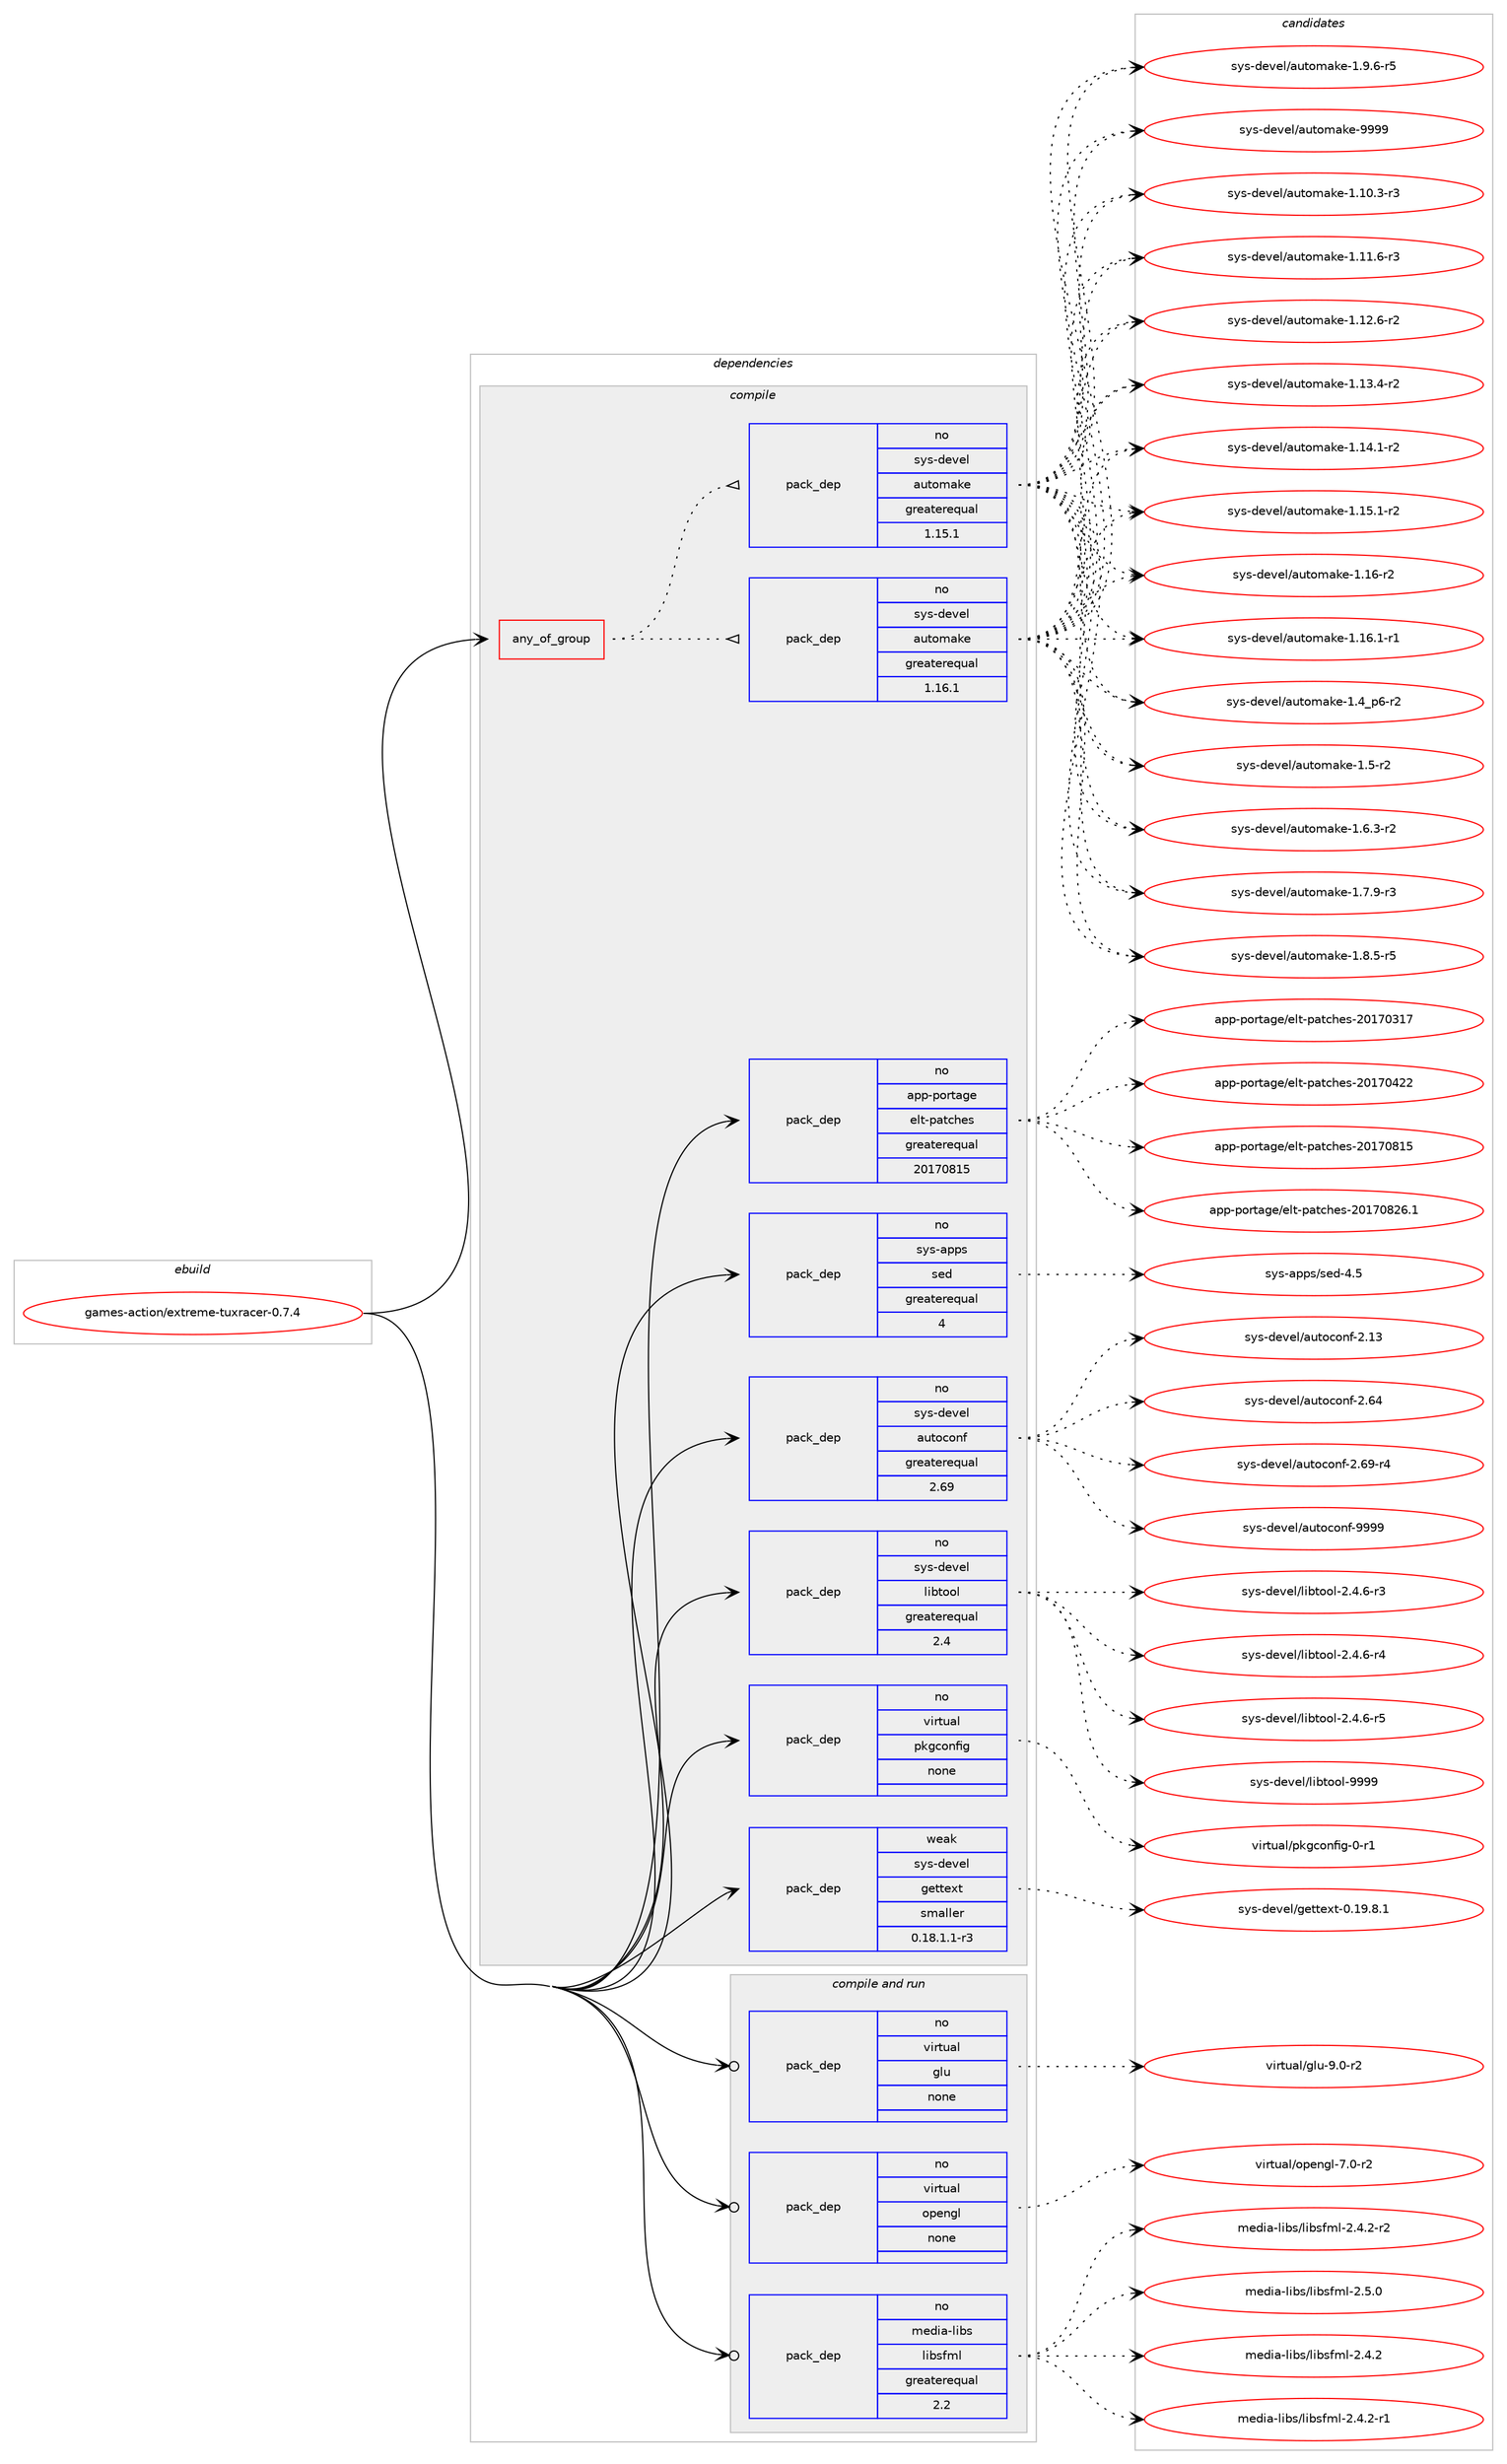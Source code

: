 digraph prolog {

# *************
# Graph options
# *************

newrank=true;
concentrate=true;
compound=true;
graph [rankdir=LR,fontname=Helvetica,fontsize=10,ranksep=1.5];#, ranksep=2.5, nodesep=0.2];
edge  [arrowhead=vee];
node  [fontname=Helvetica,fontsize=10];

# **********
# The ebuild
# **********

subgraph cluster_leftcol {
color=gray;
rank=same;
label=<<i>ebuild</i>>;
id [label="games-action/extreme-tuxracer-0.7.4", color=red, width=4, href="../games-action/extreme-tuxracer-0.7.4.svg"];
}

# ****************
# The dependencies
# ****************

subgraph cluster_midcol {
color=gray;
label=<<i>dependencies</i>>;
subgraph cluster_compile {
fillcolor="#eeeeee";
style=filled;
label=<<i>compile</i>>;
subgraph any157 {
dependency9639 [label=<<TABLE BORDER="0" CELLBORDER="1" CELLSPACING="0" CELLPADDING="4"><TR><TD CELLPADDING="10">any_of_group</TD></TR></TABLE>>, shape=none, color=red];subgraph pack7286 {
dependency9640 [label=<<TABLE BORDER="0" CELLBORDER="1" CELLSPACING="0" CELLPADDING="4" WIDTH="220"><TR><TD ROWSPAN="6" CELLPADDING="30">pack_dep</TD></TR><TR><TD WIDTH="110">no</TD></TR><TR><TD>sys-devel</TD></TR><TR><TD>automake</TD></TR><TR><TD>greaterequal</TD></TR><TR><TD>1.16.1</TD></TR></TABLE>>, shape=none, color=blue];
}
dependency9639:e -> dependency9640:w [weight=20,style="dotted",arrowhead="oinv"];
subgraph pack7287 {
dependency9641 [label=<<TABLE BORDER="0" CELLBORDER="1" CELLSPACING="0" CELLPADDING="4" WIDTH="220"><TR><TD ROWSPAN="6" CELLPADDING="30">pack_dep</TD></TR><TR><TD WIDTH="110">no</TD></TR><TR><TD>sys-devel</TD></TR><TR><TD>automake</TD></TR><TR><TD>greaterequal</TD></TR><TR><TD>1.15.1</TD></TR></TABLE>>, shape=none, color=blue];
}
dependency9639:e -> dependency9641:w [weight=20,style="dotted",arrowhead="oinv"];
}
id:e -> dependency9639:w [weight=20,style="solid",arrowhead="vee"];
subgraph pack7288 {
dependency9642 [label=<<TABLE BORDER="0" CELLBORDER="1" CELLSPACING="0" CELLPADDING="4" WIDTH="220"><TR><TD ROWSPAN="6" CELLPADDING="30">pack_dep</TD></TR><TR><TD WIDTH="110">no</TD></TR><TR><TD>app-portage</TD></TR><TR><TD>elt-patches</TD></TR><TR><TD>greaterequal</TD></TR><TR><TD>20170815</TD></TR></TABLE>>, shape=none, color=blue];
}
id:e -> dependency9642:w [weight=20,style="solid",arrowhead="vee"];
subgraph pack7289 {
dependency9643 [label=<<TABLE BORDER="0" CELLBORDER="1" CELLSPACING="0" CELLPADDING="4" WIDTH="220"><TR><TD ROWSPAN="6" CELLPADDING="30">pack_dep</TD></TR><TR><TD WIDTH="110">no</TD></TR><TR><TD>sys-apps</TD></TR><TR><TD>sed</TD></TR><TR><TD>greaterequal</TD></TR><TR><TD>4</TD></TR></TABLE>>, shape=none, color=blue];
}
id:e -> dependency9643:w [weight=20,style="solid",arrowhead="vee"];
subgraph pack7290 {
dependency9644 [label=<<TABLE BORDER="0" CELLBORDER="1" CELLSPACING="0" CELLPADDING="4" WIDTH="220"><TR><TD ROWSPAN="6" CELLPADDING="30">pack_dep</TD></TR><TR><TD WIDTH="110">no</TD></TR><TR><TD>sys-devel</TD></TR><TR><TD>autoconf</TD></TR><TR><TD>greaterequal</TD></TR><TR><TD>2.69</TD></TR></TABLE>>, shape=none, color=blue];
}
id:e -> dependency9644:w [weight=20,style="solid",arrowhead="vee"];
subgraph pack7291 {
dependency9645 [label=<<TABLE BORDER="0" CELLBORDER="1" CELLSPACING="0" CELLPADDING="4" WIDTH="220"><TR><TD ROWSPAN="6" CELLPADDING="30">pack_dep</TD></TR><TR><TD WIDTH="110">no</TD></TR><TR><TD>sys-devel</TD></TR><TR><TD>libtool</TD></TR><TR><TD>greaterequal</TD></TR><TR><TD>2.4</TD></TR></TABLE>>, shape=none, color=blue];
}
id:e -> dependency9645:w [weight=20,style="solid",arrowhead="vee"];
subgraph pack7292 {
dependency9646 [label=<<TABLE BORDER="0" CELLBORDER="1" CELLSPACING="0" CELLPADDING="4" WIDTH="220"><TR><TD ROWSPAN="6" CELLPADDING="30">pack_dep</TD></TR><TR><TD WIDTH="110">no</TD></TR><TR><TD>virtual</TD></TR><TR><TD>pkgconfig</TD></TR><TR><TD>none</TD></TR><TR><TD></TD></TR></TABLE>>, shape=none, color=blue];
}
id:e -> dependency9646:w [weight=20,style="solid",arrowhead="vee"];
subgraph pack7293 {
dependency9647 [label=<<TABLE BORDER="0" CELLBORDER="1" CELLSPACING="0" CELLPADDING="4" WIDTH="220"><TR><TD ROWSPAN="6" CELLPADDING="30">pack_dep</TD></TR><TR><TD WIDTH="110">weak</TD></TR><TR><TD>sys-devel</TD></TR><TR><TD>gettext</TD></TR><TR><TD>smaller</TD></TR><TR><TD>0.18.1.1-r3</TD></TR></TABLE>>, shape=none, color=blue];
}
id:e -> dependency9647:w [weight=20,style="solid",arrowhead="vee"];
}
subgraph cluster_compileandrun {
fillcolor="#eeeeee";
style=filled;
label=<<i>compile and run</i>>;
subgraph pack7294 {
dependency9648 [label=<<TABLE BORDER="0" CELLBORDER="1" CELLSPACING="0" CELLPADDING="4" WIDTH="220"><TR><TD ROWSPAN="6" CELLPADDING="30">pack_dep</TD></TR><TR><TD WIDTH="110">no</TD></TR><TR><TD>media-libs</TD></TR><TR><TD>libsfml</TD></TR><TR><TD>greaterequal</TD></TR><TR><TD>2.2</TD></TR></TABLE>>, shape=none, color=blue];
}
id:e -> dependency9648:w [weight=20,style="solid",arrowhead="odotvee"];
subgraph pack7295 {
dependency9649 [label=<<TABLE BORDER="0" CELLBORDER="1" CELLSPACING="0" CELLPADDING="4" WIDTH="220"><TR><TD ROWSPAN="6" CELLPADDING="30">pack_dep</TD></TR><TR><TD WIDTH="110">no</TD></TR><TR><TD>virtual</TD></TR><TR><TD>glu</TD></TR><TR><TD>none</TD></TR><TR><TD></TD></TR></TABLE>>, shape=none, color=blue];
}
id:e -> dependency9649:w [weight=20,style="solid",arrowhead="odotvee"];
subgraph pack7296 {
dependency9650 [label=<<TABLE BORDER="0" CELLBORDER="1" CELLSPACING="0" CELLPADDING="4" WIDTH="220"><TR><TD ROWSPAN="6" CELLPADDING="30">pack_dep</TD></TR><TR><TD WIDTH="110">no</TD></TR><TR><TD>virtual</TD></TR><TR><TD>opengl</TD></TR><TR><TD>none</TD></TR><TR><TD></TD></TR></TABLE>>, shape=none, color=blue];
}
id:e -> dependency9650:w [weight=20,style="solid",arrowhead="odotvee"];
}
subgraph cluster_run {
fillcolor="#eeeeee";
style=filled;
label=<<i>run</i>>;
}
}

# **************
# The candidates
# **************

subgraph cluster_choices {
rank=same;
color=gray;
label=<<i>candidates</i>>;

subgraph choice7286 {
color=black;
nodesep=1;
choice11512111545100101118101108479711711611110997107101454946494846514511451 [label="sys-devel/automake-1.10.3-r3", color=red, width=4,href="../sys-devel/automake-1.10.3-r3.svg"];
choice11512111545100101118101108479711711611110997107101454946494946544511451 [label="sys-devel/automake-1.11.6-r3", color=red, width=4,href="../sys-devel/automake-1.11.6-r3.svg"];
choice11512111545100101118101108479711711611110997107101454946495046544511450 [label="sys-devel/automake-1.12.6-r2", color=red, width=4,href="../sys-devel/automake-1.12.6-r2.svg"];
choice11512111545100101118101108479711711611110997107101454946495146524511450 [label="sys-devel/automake-1.13.4-r2", color=red, width=4,href="../sys-devel/automake-1.13.4-r2.svg"];
choice11512111545100101118101108479711711611110997107101454946495246494511450 [label="sys-devel/automake-1.14.1-r2", color=red, width=4,href="../sys-devel/automake-1.14.1-r2.svg"];
choice11512111545100101118101108479711711611110997107101454946495346494511450 [label="sys-devel/automake-1.15.1-r2", color=red, width=4,href="../sys-devel/automake-1.15.1-r2.svg"];
choice1151211154510010111810110847971171161111099710710145494649544511450 [label="sys-devel/automake-1.16-r2", color=red, width=4,href="../sys-devel/automake-1.16-r2.svg"];
choice11512111545100101118101108479711711611110997107101454946495446494511449 [label="sys-devel/automake-1.16.1-r1", color=red, width=4,href="../sys-devel/automake-1.16.1-r1.svg"];
choice115121115451001011181011084797117116111109971071014549465295112544511450 [label="sys-devel/automake-1.4_p6-r2", color=red, width=4,href="../sys-devel/automake-1.4_p6-r2.svg"];
choice11512111545100101118101108479711711611110997107101454946534511450 [label="sys-devel/automake-1.5-r2", color=red, width=4,href="../sys-devel/automake-1.5-r2.svg"];
choice115121115451001011181011084797117116111109971071014549465446514511450 [label="sys-devel/automake-1.6.3-r2", color=red, width=4,href="../sys-devel/automake-1.6.3-r2.svg"];
choice115121115451001011181011084797117116111109971071014549465546574511451 [label="sys-devel/automake-1.7.9-r3", color=red, width=4,href="../sys-devel/automake-1.7.9-r3.svg"];
choice115121115451001011181011084797117116111109971071014549465646534511453 [label="sys-devel/automake-1.8.5-r5", color=red, width=4,href="../sys-devel/automake-1.8.5-r5.svg"];
choice115121115451001011181011084797117116111109971071014549465746544511453 [label="sys-devel/automake-1.9.6-r5", color=red, width=4,href="../sys-devel/automake-1.9.6-r5.svg"];
choice115121115451001011181011084797117116111109971071014557575757 [label="sys-devel/automake-9999", color=red, width=4,href="../sys-devel/automake-9999.svg"];
dependency9640:e -> choice11512111545100101118101108479711711611110997107101454946494846514511451:w [style=dotted,weight="100"];
dependency9640:e -> choice11512111545100101118101108479711711611110997107101454946494946544511451:w [style=dotted,weight="100"];
dependency9640:e -> choice11512111545100101118101108479711711611110997107101454946495046544511450:w [style=dotted,weight="100"];
dependency9640:e -> choice11512111545100101118101108479711711611110997107101454946495146524511450:w [style=dotted,weight="100"];
dependency9640:e -> choice11512111545100101118101108479711711611110997107101454946495246494511450:w [style=dotted,weight="100"];
dependency9640:e -> choice11512111545100101118101108479711711611110997107101454946495346494511450:w [style=dotted,weight="100"];
dependency9640:e -> choice1151211154510010111810110847971171161111099710710145494649544511450:w [style=dotted,weight="100"];
dependency9640:e -> choice11512111545100101118101108479711711611110997107101454946495446494511449:w [style=dotted,weight="100"];
dependency9640:e -> choice115121115451001011181011084797117116111109971071014549465295112544511450:w [style=dotted,weight="100"];
dependency9640:e -> choice11512111545100101118101108479711711611110997107101454946534511450:w [style=dotted,weight="100"];
dependency9640:e -> choice115121115451001011181011084797117116111109971071014549465446514511450:w [style=dotted,weight="100"];
dependency9640:e -> choice115121115451001011181011084797117116111109971071014549465546574511451:w [style=dotted,weight="100"];
dependency9640:e -> choice115121115451001011181011084797117116111109971071014549465646534511453:w [style=dotted,weight="100"];
dependency9640:e -> choice115121115451001011181011084797117116111109971071014549465746544511453:w [style=dotted,weight="100"];
dependency9640:e -> choice115121115451001011181011084797117116111109971071014557575757:w [style=dotted,weight="100"];
}
subgraph choice7287 {
color=black;
nodesep=1;
choice11512111545100101118101108479711711611110997107101454946494846514511451 [label="sys-devel/automake-1.10.3-r3", color=red, width=4,href="../sys-devel/automake-1.10.3-r3.svg"];
choice11512111545100101118101108479711711611110997107101454946494946544511451 [label="sys-devel/automake-1.11.6-r3", color=red, width=4,href="../sys-devel/automake-1.11.6-r3.svg"];
choice11512111545100101118101108479711711611110997107101454946495046544511450 [label="sys-devel/automake-1.12.6-r2", color=red, width=4,href="../sys-devel/automake-1.12.6-r2.svg"];
choice11512111545100101118101108479711711611110997107101454946495146524511450 [label="sys-devel/automake-1.13.4-r2", color=red, width=4,href="../sys-devel/automake-1.13.4-r2.svg"];
choice11512111545100101118101108479711711611110997107101454946495246494511450 [label="sys-devel/automake-1.14.1-r2", color=red, width=4,href="../sys-devel/automake-1.14.1-r2.svg"];
choice11512111545100101118101108479711711611110997107101454946495346494511450 [label="sys-devel/automake-1.15.1-r2", color=red, width=4,href="../sys-devel/automake-1.15.1-r2.svg"];
choice1151211154510010111810110847971171161111099710710145494649544511450 [label="sys-devel/automake-1.16-r2", color=red, width=4,href="../sys-devel/automake-1.16-r2.svg"];
choice11512111545100101118101108479711711611110997107101454946495446494511449 [label="sys-devel/automake-1.16.1-r1", color=red, width=4,href="../sys-devel/automake-1.16.1-r1.svg"];
choice115121115451001011181011084797117116111109971071014549465295112544511450 [label="sys-devel/automake-1.4_p6-r2", color=red, width=4,href="../sys-devel/automake-1.4_p6-r2.svg"];
choice11512111545100101118101108479711711611110997107101454946534511450 [label="sys-devel/automake-1.5-r2", color=red, width=4,href="../sys-devel/automake-1.5-r2.svg"];
choice115121115451001011181011084797117116111109971071014549465446514511450 [label="sys-devel/automake-1.6.3-r2", color=red, width=4,href="../sys-devel/automake-1.6.3-r2.svg"];
choice115121115451001011181011084797117116111109971071014549465546574511451 [label="sys-devel/automake-1.7.9-r3", color=red, width=4,href="../sys-devel/automake-1.7.9-r3.svg"];
choice115121115451001011181011084797117116111109971071014549465646534511453 [label="sys-devel/automake-1.8.5-r5", color=red, width=4,href="../sys-devel/automake-1.8.5-r5.svg"];
choice115121115451001011181011084797117116111109971071014549465746544511453 [label="sys-devel/automake-1.9.6-r5", color=red, width=4,href="../sys-devel/automake-1.9.6-r5.svg"];
choice115121115451001011181011084797117116111109971071014557575757 [label="sys-devel/automake-9999", color=red, width=4,href="../sys-devel/automake-9999.svg"];
dependency9641:e -> choice11512111545100101118101108479711711611110997107101454946494846514511451:w [style=dotted,weight="100"];
dependency9641:e -> choice11512111545100101118101108479711711611110997107101454946494946544511451:w [style=dotted,weight="100"];
dependency9641:e -> choice11512111545100101118101108479711711611110997107101454946495046544511450:w [style=dotted,weight="100"];
dependency9641:e -> choice11512111545100101118101108479711711611110997107101454946495146524511450:w [style=dotted,weight="100"];
dependency9641:e -> choice11512111545100101118101108479711711611110997107101454946495246494511450:w [style=dotted,weight="100"];
dependency9641:e -> choice11512111545100101118101108479711711611110997107101454946495346494511450:w [style=dotted,weight="100"];
dependency9641:e -> choice1151211154510010111810110847971171161111099710710145494649544511450:w [style=dotted,weight="100"];
dependency9641:e -> choice11512111545100101118101108479711711611110997107101454946495446494511449:w [style=dotted,weight="100"];
dependency9641:e -> choice115121115451001011181011084797117116111109971071014549465295112544511450:w [style=dotted,weight="100"];
dependency9641:e -> choice11512111545100101118101108479711711611110997107101454946534511450:w [style=dotted,weight="100"];
dependency9641:e -> choice115121115451001011181011084797117116111109971071014549465446514511450:w [style=dotted,weight="100"];
dependency9641:e -> choice115121115451001011181011084797117116111109971071014549465546574511451:w [style=dotted,weight="100"];
dependency9641:e -> choice115121115451001011181011084797117116111109971071014549465646534511453:w [style=dotted,weight="100"];
dependency9641:e -> choice115121115451001011181011084797117116111109971071014549465746544511453:w [style=dotted,weight="100"];
dependency9641:e -> choice115121115451001011181011084797117116111109971071014557575757:w [style=dotted,weight="100"];
}
subgraph choice7288 {
color=black;
nodesep=1;
choice97112112451121111141169710310147101108116451129711699104101115455048495548514955 [label="app-portage/elt-patches-20170317", color=red, width=4,href="../app-portage/elt-patches-20170317.svg"];
choice97112112451121111141169710310147101108116451129711699104101115455048495548525050 [label="app-portage/elt-patches-20170422", color=red, width=4,href="../app-portage/elt-patches-20170422.svg"];
choice97112112451121111141169710310147101108116451129711699104101115455048495548564953 [label="app-portage/elt-patches-20170815", color=red, width=4,href="../app-portage/elt-patches-20170815.svg"];
choice971121124511211111411697103101471011081164511297116991041011154550484955485650544649 [label="app-portage/elt-patches-20170826.1", color=red, width=4,href="../app-portage/elt-patches-20170826.1.svg"];
dependency9642:e -> choice97112112451121111141169710310147101108116451129711699104101115455048495548514955:w [style=dotted,weight="100"];
dependency9642:e -> choice97112112451121111141169710310147101108116451129711699104101115455048495548525050:w [style=dotted,weight="100"];
dependency9642:e -> choice97112112451121111141169710310147101108116451129711699104101115455048495548564953:w [style=dotted,weight="100"];
dependency9642:e -> choice971121124511211111411697103101471011081164511297116991041011154550484955485650544649:w [style=dotted,weight="100"];
}
subgraph choice7289 {
color=black;
nodesep=1;
choice11512111545971121121154711510110045524653 [label="sys-apps/sed-4.5", color=red, width=4,href="../sys-apps/sed-4.5.svg"];
dependency9643:e -> choice11512111545971121121154711510110045524653:w [style=dotted,weight="100"];
}
subgraph choice7290 {
color=black;
nodesep=1;
choice115121115451001011181011084797117116111991111101024550464951 [label="sys-devel/autoconf-2.13", color=red, width=4,href="../sys-devel/autoconf-2.13.svg"];
choice115121115451001011181011084797117116111991111101024550465452 [label="sys-devel/autoconf-2.64", color=red, width=4,href="../sys-devel/autoconf-2.64.svg"];
choice1151211154510010111810110847971171161119911111010245504654574511452 [label="sys-devel/autoconf-2.69-r4", color=red, width=4,href="../sys-devel/autoconf-2.69-r4.svg"];
choice115121115451001011181011084797117116111991111101024557575757 [label="sys-devel/autoconf-9999", color=red, width=4,href="../sys-devel/autoconf-9999.svg"];
dependency9644:e -> choice115121115451001011181011084797117116111991111101024550464951:w [style=dotted,weight="100"];
dependency9644:e -> choice115121115451001011181011084797117116111991111101024550465452:w [style=dotted,weight="100"];
dependency9644:e -> choice1151211154510010111810110847971171161119911111010245504654574511452:w [style=dotted,weight="100"];
dependency9644:e -> choice115121115451001011181011084797117116111991111101024557575757:w [style=dotted,weight="100"];
}
subgraph choice7291 {
color=black;
nodesep=1;
choice1151211154510010111810110847108105981161111111084550465246544511451 [label="sys-devel/libtool-2.4.6-r3", color=red, width=4,href="../sys-devel/libtool-2.4.6-r3.svg"];
choice1151211154510010111810110847108105981161111111084550465246544511452 [label="sys-devel/libtool-2.4.6-r4", color=red, width=4,href="../sys-devel/libtool-2.4.6-r4.svg"];
choice1151211154510010111810110847108105981161111111084550465246544511453 [label="sys-devel/libtool-2.4.6-r5", color=red, width=4,href="../sys-devel/libtool-2.4.6-r5.svg"];
choice1151211154510010111810110847108105981161111111084557575757 [label="sys-devel/libtool-9999", color=red, width=4,href="../sys-devel/libtool-9999.svg"];
dependency9645:e -> choice1151211154510010111810110847108105981161111111084550465246544511451:w [style=dotted,weight="100"];
dependency9645:e -> choice1151211154510010111810110847108105981161111111084550465246544511452:w [style=dotted,weight="100"];
dependency9645:e -> choice1151211154510010111810110847108105981161111111084550465246544511453:w [style=dotted,weight="100"];
dependency9645:e -> choice1151211154510010111810110847108105981161111111084557575757:w [style=dotted,weight="100"];
}
subgraph choice7292 {
color=black;
nodesep=1;
choice11810511411611797108471121071039911111010210510345484511449 [label="virtual/pkgconfig-0-r1", color=red, width=4,href="../virtual/pkgconfig-0-r1.svg"];
dependency9646:e -> choice11810511411611797108471121071039911111010210510345484511449:w [style=dotted,weight="100"];
}
subgraph choice7293 {
color=black;
nodesep=1;
choice1151211154510010111810110847103101116116101120116454846495746564649 [label="sys-devel/gettext-0.19.8.1", color=red, width=4,href="../sys-devel/gettext-0.19.8.1.svg"];
dependency9647:e -> choice1151211154510010111810110847103101116116101120116454846495746564649:w [style=dotted,weight="100"];
}
subgraph choice7294 {
color=black;
nodesep=1;
choice1091011001059745108105981154710810598115102109108455046524650 [label="media-libs/libsfml-2.4.2", color=red, width=4,href="../media-libs/libsfml-2.4.2.svg"];
choice10910110010597451081059811547108105981151021091084550465246504511449 [label="media-libs/libsfml-2.4.2-r1", color=red, width=4,href="../media-libs/libsfml-2.4.2-r1.svg"];
choice10910110010597451081059811547108105981151021091084550465246504511450 [label="media-libs/libsfml-2.4.2-r2", color=red, width=4,href="../media-libs/libsfml-2.4.2-r2.svg"];
choice1091011001059745108105981154710810598115102109108455046534648 [label="media-libs/libsfml-2.5.0", color=red, width=4,href="../media-libs/libsfml-2.5.0.svg"];
dependency9648:e -> choice1091011001059745108105981154710810598115102109108455046524650:w [style=dotted,weight="100"];
dependency9648:e -> choice10910110010597451081059811547108105981151021091084550465246504511449:w [style=dotted,weight="100"];
dependency9648:e -> choice10910110010597451081059811547108105981151021091084550465246504511450:w [style=dotted,weight="100"];
dependency9648:e -> choice1091011001059745108105981154710810598115102109108455046534648:w [style=dotted,weight="100"];
}
subgraph choice7295 {
color=black;
nodesep=1;
choice1181051141161179710847103108117455746484511450 [label="virtual/glu-9.0-r2", color=red, width=4,href="../virtual/glu-9.0-r2.svg"];
dependency9649:e -> choice1181051141161179710847103108117455746484511450:w [style=dotted,weight="100"];
}
subgraph choice7296 {
color=black;
nodesep=1;
choice1181051141161179710847111112101110103108455546484511450 [label="virtual/opengl-7.0-r2", color=red, width=4,href="../virtual/opengl-7.0-r2.svg"];
dependency9650:e -> choice1181051141161179710847111112101110103108455546484511450:w [style=dotted,weight="100"];
}
}

}

